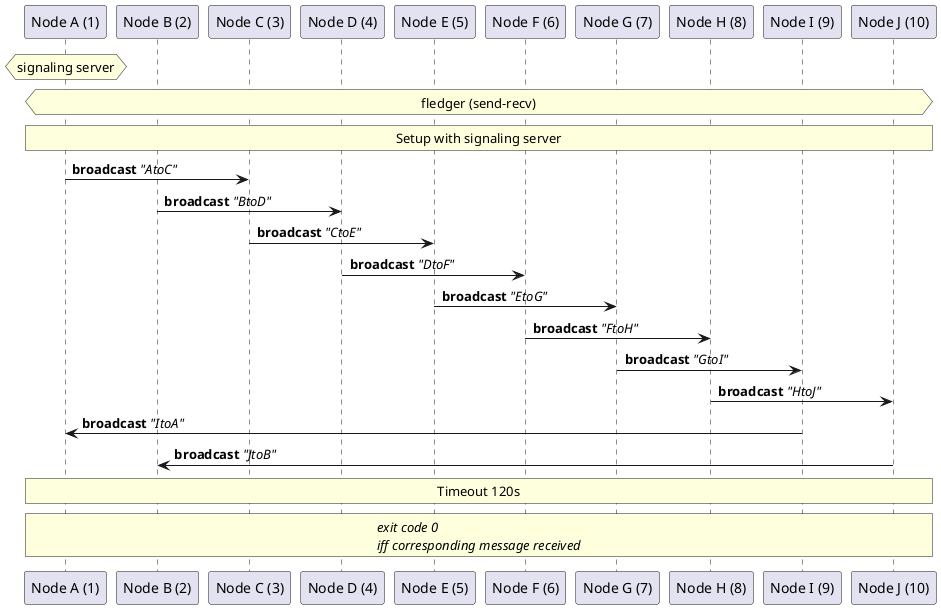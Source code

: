 @startuml
participant "Node A (1)" as A
participant "Node B (2)" as B
participant "Node C (3)" as C
participant "Node D (4)" as D
participant "Node E (5)" as E
participant "Node F (6)" as F
participant "Node G (7)" as G
participant "Node H (8)" as H
participant "Node I (9)" as I
participant "Node J (10)" as J

hnote over A: signaling server
hnote across
  fledger (send-recv)
endhnote
rnote across
  Setup with signaling server
endrnote

A -> C: **broadcast** //"AtoC"//
B -> D: **broadcast** //"BtoD"//
C -> E: **broadcast** //"CtoE"//
D -> F: **broadcast** //"DtoF"//
E -> G: **broadcast** //"EtoG"//
F -> H: **broadcast** //"FtoH"//
G -> I: **broadcast** //"GtoI"//
H -> J: **broadcast** //"HtoJ"//
I -> A: **broadcast** //"ItoA"//
J -> B: **broadcast** //"JtoB"//

rnote across
  Timeout 120s
endrnote
rnote across
  //exit code 0//
  //iff corresponding message received//
endrnote
@enduml
